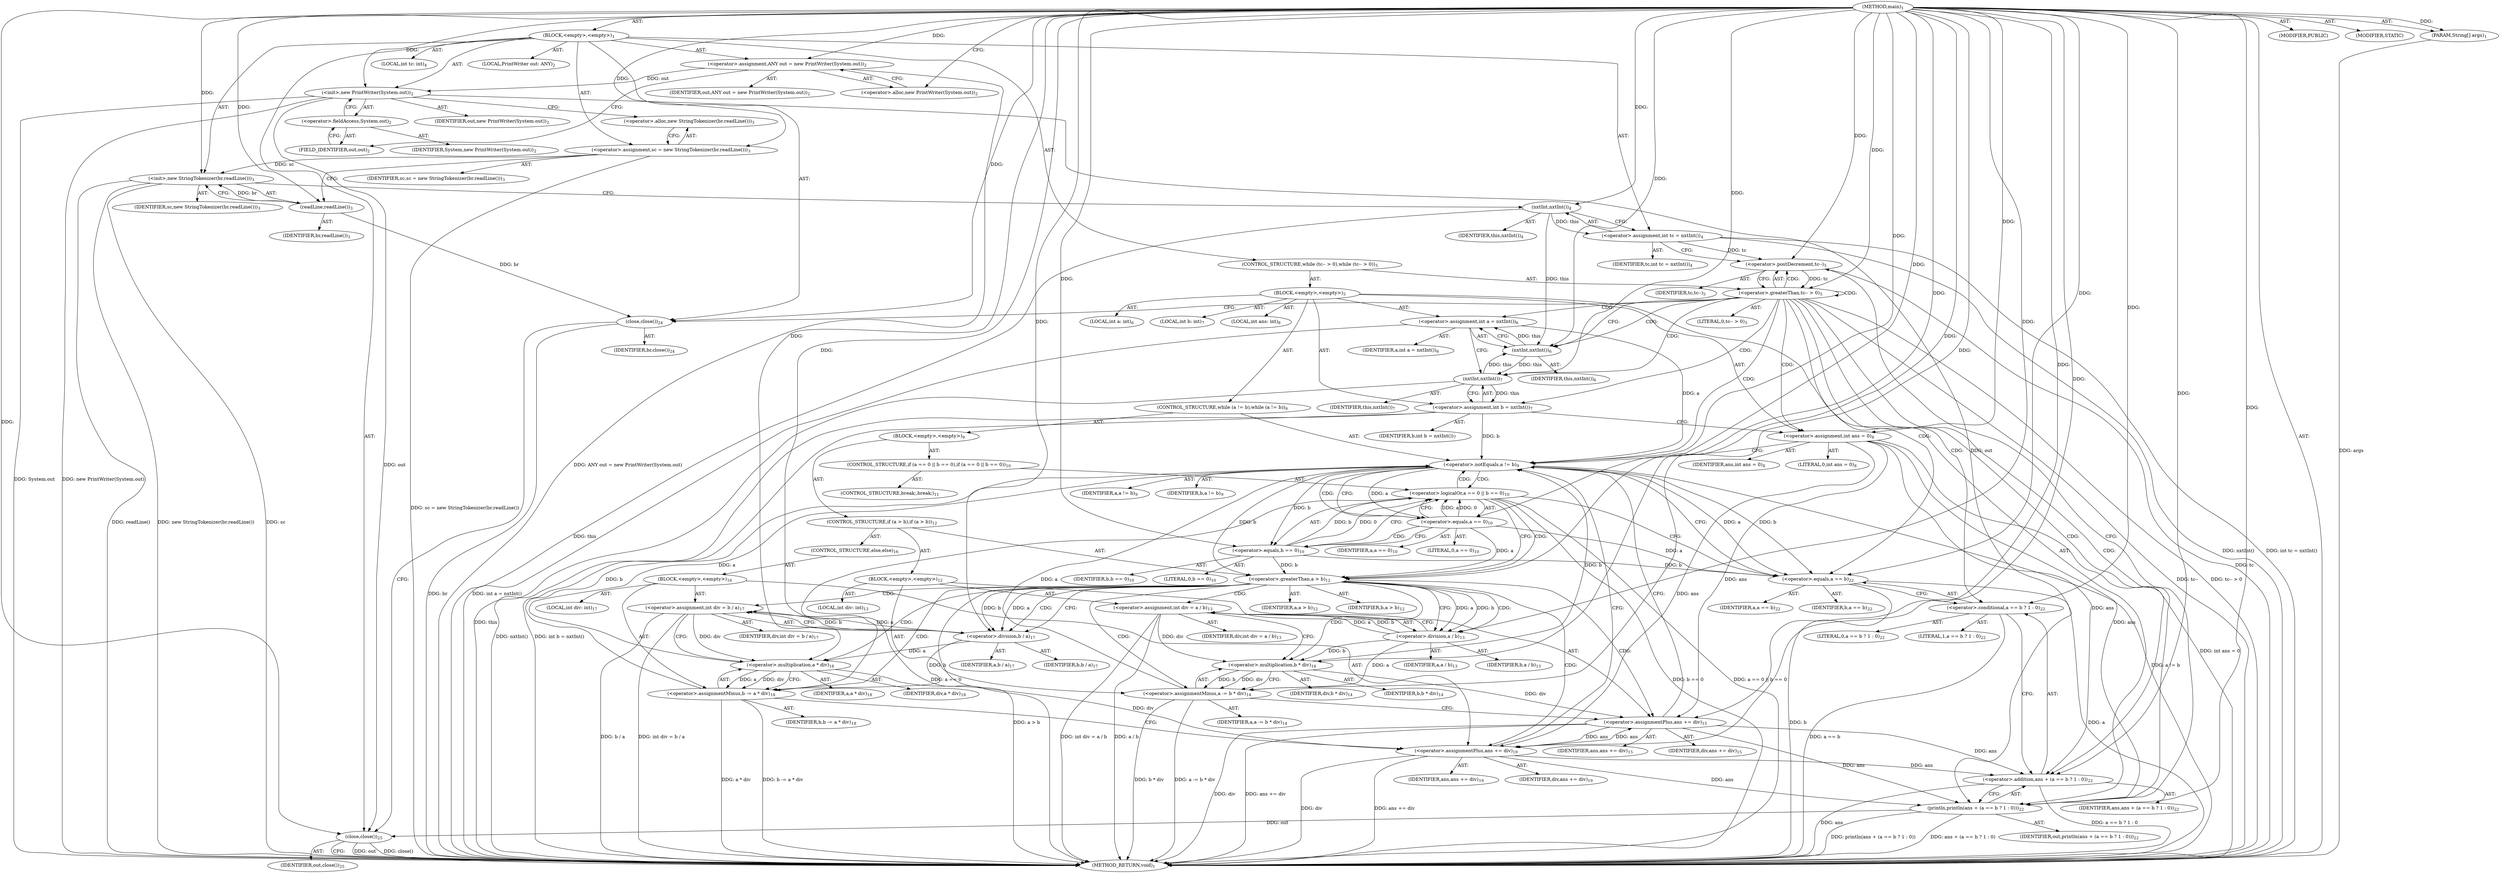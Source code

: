 digraph "main" {  
"19" [label = <(METHOD,main)<SUB>1</SUB>> ]
"20" [label = <(PARAM,String[] args)<SUB>1</SUB>> ]
"21" [label = <(BLOCK,&lt;empty&gt;,&lt;empty&gt;)<SUB>1</SUB>> ]
"4" [label = <(LOCAL,PrintWriter out: ANY)<SUB>2</SUB>> ]
"22" [label = <(&lt;operator&gt;.assignment,ANY out = new PrintWriter(System.out))<SUB>2</SUB>> ]
"23" [label = <(IDENTIFIER,out,ANY out = new PrintWriter(System.out))<SUB>2</SUB>> ]
"24" [label = <(&lt;operator&gt;.alloc,new PrintWriter(System.out))<SUB>2</SUB>> ]
"25" [label = <(&lt;init&gt;,new PrintWriter(System.out))<SUB>2</SUB>> ]
"3" [label = <(IDENTIFIER,out,new PrintWriter(System.out))<SUB>2</SUB>> ]
"26" [label = <(&lt;operator&gt;.fieldAccess,System.out)<SUB>2</SUB>> ]
"27" [label = <(IDENTIFIER,System,new PrintWriter(System.out))<SUB>2</SUB>> ]
"28" [label = <(FIELD_IDENTIFIER,out,out)<SUB>2</SUB>> ]
"29" [label = <(&lt;operator&gt;.assignment,sc = new StringTokenizer(br.readLine()))<SUB>3</SUB>> ]
"30" [label = <(IDENTIFIER,sc,sc = new StringTokenizer(br.readLine()))<SUB>3</SUB>> ]
"31" [label = <(&lt;operator&gt;.alloc,new StringTokenizer(br.readLine()))<SUB>3</SUB>> ]
"32" [label = <(&lt;init&gt;,new StringTokenizer(br.readLine()))<SUB>3</SUB>> ]
"33" [label = <(IDENTIFIER,sc,new StringTokenizer(br.readLine()))<SUB>3</SUB>> ]
"34" [label = <(readLine,readLine())<SUB>3</SUB>> ]
"35" [label = <(IDENTIFIER,br,readLine())<SUB>3</SUB>> ]
"36" [label = <(LOCAL,int tc: int)<SUB>4</SUB>> ]
"37" [label = <(&lt;operator&gt;.assignment,int tc = nxtInt())<SUB>4</SUB>> ]
"38" [label = <(IDENTIFIER,tc,int tc = nxtInt())<SUB>4</SUB>> ]
"39" [label = <(nxtInt,nxtInt())<SUB>4</SUB>> ]
"40" [label = <(IDENTIFIER,this,nxtInt())<SUB>4</SUB>> ]
"41" [label = <(CONTROL_STRUCTURE,while (tc-- &gt; 0),while (tc-- &gt; 0))<SUB>5</SUB>> ]
"42" [label = <(&lt;operator&gt;.greaterThan,tc-- &gt; 0)<SUB>5</SUB>> ]
"43" [label = <(&lt;operator&gt;.postDecrement,tc--)<SUB>5</SUB>> ]
"44" [label = <(IDENTIFIER,tc,tc--)<SUB>5</SUB>> ]
"45" [label = <(LITERAL,0,tc-- &gt; 0)<SUB>5</SUB>> ]
"46" [label = <(BLOCK,&lt;empty&gt;,&lt;empty&gt;)<SUB>5</SUB>> ]
"47" [label = <(LOCAL,int a: int)<SUB>6</SUB>> ]
"48" [label = <(&lt;operator&gt;.assignment,int a = nxtInt())<SUB>6</SUB>> ]
"49" [label = <(IDENTIFIER,a,int a = nxtInt())<SUB>6</SUB>> ]
"50" [label = <(nxtInt,nxtInt())<SUB>6</SUB>> ]
"51" [label = <(IDENTIFIER,this,nxtInt())<SUB>6</SUB>> ]
"52" [label = <(LOCAL,int b: int)<SUB>7</SUB>> ]
"53" [label = <(&lt;operator&gt;.assignment,int b = nxtInt())<SUB>7</SUB>> ]
"54" [label = <(IDENTIFIER,b,int b = nxtInt())<SUB>7</SUB>> ]
"55" [label = <(nxtInt,nxtInt())<SUB>7</SUB>> ]
"56" [label = <(IDENTIFIER,this,nxtInt())<SUB>7</SUB>> ]
"57" [label = <(LOCAL,int ans: int)<SUB>8</SUB>> ]
"58" [label = <(&lt;operator&gt;.assignment,int ans = 0)<SUB>8</SUB>> ]
"59" [label = <(IDENTIFIER,ans,int ans = 0)<SUB>8</SUB>> ]
"60" [label = <(LITERAL,0,int ans = 0)<SUB>8</SUB>> ]
"61" [label = <(CONTROL_STRUCTURE,while (a != b),while (a != b))<SUB>9</SUB>> ]
"62" [label = <(&lt;operator&gt;.notEquals,a != b)<SUB>9</SUB>> ]
"63" [label = <(IDENTIFIER,a,a != b)<SUB>9</SUB>> ]
"64" [label = <(IDENTIFIER,b,a != b)<SUB>9</SUB>> ]
"65" [label = <(BLOCK,&lt;empty&gt;,&lt;empty&gt;)<SUB>9</SUB>> ]
"66" [label = <(CONTROL_STRUCTURE,if (a == 0 || b == 0),if (a == 0 || b == 0))<SUB>10</SUB>> ]
"67" [label = <(&lt;operator&gt;.logicalOr,a == 0 || b == 0)<SUB>10</SUB>> ]
"68" [label = <(&lt;operator&gt;.equals,a == 0)<SUB>10</SUB>> ]
"69" [label = <(IDENTIFIER,a,a == 0)<SUB>10</SUB>> ]
"70" [label = <(LITERAL,0,a == 0)<SUB>10</SUB>> ]
"71" [label = <(&lt;operator&gt;.equals,b == 0)<SUB>10</SUB>> ]
"72" [label = <(IDENTIFIER,b,b == 0)<SUB>10</SUB>> ]
"73" [label = <(LITERAL,0,b == 0)<SUB>10</SUB>> ]
"74" [label = <(CONTROL_STRUCTURE,break;,break;)<SUB>11</SUB>> ]
"75" [label = <(CONTROL_STRUCTURE,if (a &gt; b),if (a &gt; b))<SUB>12</SUB>> ]
"76" [label = <(&lt;operator&gt;.greaterThan,a &gt; b)<SUB>12</SUB>> ]
"77" [label = <(IDENTIFIER,a,a &gt; b)<SUB>12</SUB>> ]
"78" [label = <(IDENTIFIER,b,a &gt; b)<SUB>12</SUB>> ]
"79" [label = <(BLOCK,&lt;empty&gt;,&lt;empty&gt;)<SUB>12</SUB>> ]
"80" [label = <(LOCAL,int div: int)<SUB>13</SUB>> ]
"81" [label = <(&lt;operator&gt;.assignment,int div = a / b)<SUB>13</SUB>> ]
"82" [label = <(IDENTIFIER,div,int div = a / b)<SUB>13</SUB>> ]
"83" [label = <(&lt;operator&gt;.division,a / b)<SUB>13</SUB>> ]
"84" [label = <(IDENTIFIER,a,a / b)<SUB>13</SUB>> ]
"85" [label = <(IDENTIFIER,b,a / b)<SUB>13</SUB>> ]
"86" [label = <(&lt;operator&gt;.assignmentMinus,a -= b * div)<SUB>14</SUB>> ]
"87" [label = <(IDENTIFIER,a,a -= b * div)<SUB>14</SUB>> ]
"88" [label = <(&lt;operator&gt;.multiplication,b * div)<SUB>14</SUB>> ]
"89" [label = <(IDENTIFIER,b,b * div)<SUB>14</SUB>> ]
"90" [label = <(IDENTIFIER,div,b * div)<SUB>14</SUB>> ]
"91" [label = <(&lt;operator&gt;.assignmentPlus,ans += div)<SUB>15</SUB>> ]
"92" [label = <(IDENTIFIER,ans,ans += div)<SUB>15</SUB>> ]
"93" [label = <(IDENTIFIER,div,ans += div)<SUB>15</SUB>> ]
"94" [label = <(CONTROL_STRUCTURE,else,else)<SUB>16</SUB>> ]
"95" [label = <(BLOCK,&lt;empty&gt;,&lt;empty&gt;)<SUB>16</SUB>> ]
"96" [label = <(LOCAL,int div: int)<SUB>17</SUB>> ]
"97" [label = <(&lt;operator&gt;.assignment,int div = b / a)<SUB>17</SUB>> ]
"98" [label = <(IDENTIFIER,div,int div = b / a)<SUB>17</SUB>> ]
"99" [label = <(&lt;operator&gt;.division,b / a)<SUB>17</SUB>> ]
"100" [label = <(IDENTIFIER,b,b / a)<SUB>17</SUB>> ]
"101" [label = <(IDENTIFIER,a,b / a)<SUB>17</SUB>> ]
"102" [label = <(&lt;operator&gt;.assignmentMinus,b -= a * div)<SUB>18</SUB>> ]
"103" [label = <(IDENTIFIER,b,b -= a * div)<SUB>18</SUB>> ]
"104" [label = <(&lt;operator&gt;.multiplication,a * div)<SUB>18</SUB>> ]
"105" [label = <(IDENTIFIER,a,a * div)<SUB>18</SUB>> ]
"106" [label = <(IDENTIFIER,div,a * div)<SUB>18</SUB>> ]
"107" [label = <(&lt;operator&gt;.assignmentPlus,ans += div)<SUB>19</SUB>> ]
"108" [label = <(IDENTIFIER,ans,ans += div)<SUB>19</SUB>> ]
"109" [label = <(IDENTIFIER,div,ans += div)<SUB>19</SUB>> ]
"110" [label = <(println,println(ans + (a == b ? 1 : 0)))<SUB>22</SUB>> ]
"111" [label = <(IDENTIFIER,out,println(ans + (a == b ? 1 : 0)))<SUB>22</SUB>> ]
"112" [label = <(&lt;operator&gt;.addition,ans + (a == b ? 1 : 0))<SUB>22</SUB>> ]
"113" [label = <(IDENTIFIER,ans,ans + (a == b ? 1 : 0))<SUB>22</SUB>> ]
"114" [label = <(&lt;operator&gt;.conditional,a == b ? 1 : 0)<SUB>22</SUB>> ]
"115" [label = <(&lt;operator&gt;.equals,a == b)<SUB>22</SUB>> ]
"116" [label = <(IDENTIFIER,a,a == b)<SUB>22</SUB>> ]
"117" [label = <(IDENTIFIER,b,a == b)<SUB>22</SUB>> ]
"118" [label = <(LITERAL,1,a == b ? 1 : 0)<SUB>22</SUB>> ]
"119" [label = <(LITERAL,0,a == b ? 1 : 0)<SUB>22</SUB>> ]
"120" [label = <(close,close())<SUB>24</SUB>> ]
"121" [label = <(IDENTIFIER,br,close())<SUB>24</SUB>> ]
"122" [label = <(close,close())<SUB>25</SUB>> ]
"123" [label = <(IDENTIFIER,out,close())<SUB>25</SUB>> ]
"124" [label = <(MODIFIER,PUBLIC)> ]
"125" [label = <(MODIFIER,STATIC)> ]
"126" [label = <(METHOD_RETURN,void)<SUB>1</SUB>> ]
  "19" -> "20"  [ label = "AST: "] 
  "19" -> "21"  [ label = "AST: "] 
  "19" -> "124"  [ label = "AST: "] 
  "19" -> "125"  [ label = "AST: "] 
  "19" -> "126"  [ label = "AST: "] 
  "21" -> "4"  [ label = "AST: "] 
  "21" -> "22"  [ label = "AST: "] 
  "21" -> "25"  [ label = "AST: "] 
  "21" -> "29"  [ label = "AST: "] 
  "21" -> "32"  [ label = "AST: "] 
  "21" -> "36"  [ label = "AST: "] 
  "21" -> "37"  [ label = "AST: "] 
  "21" -> "41"  [ label = "AST: "] 
  "21" -> "120"  [ label = "AST: "] 
  "21" -> "122"  [ label = "AST: "] 
  "22" -> "23"  [ label = "AST: "] 
  "22" -> "24"  [ label = "AST: "] 
  "25" -> "3"  [ label = "AST: "] 
  "25" -> "26"  [ label = "AST: "] 
  "26" -> "27"  [ label = "AST: "] 
  "26" -> "28"  [ label = "AST: "] 
  "29" -> "30"  [ label = "AST: "] 
  "29" -> "31"  [ label = "AST: "] 
  "32" -> "33"  [ label = "AST: "] 
  "32" -> "34"  [ label = "AST: "] 
  "34" -> "35"  [ label = "AST: "] 
  "37" -> "38"  [ label = "AST: "] 
  "37" -> "39"  [ label = "AST: "] 
  "39" -> "40"  [ label = "AST: "] 
  "41" -> "42"  [ label = "AST: "] 
  "41" -> "46"  [ label = "AST: "] 
  "42" -> "43"  [ label = "AST: "] 
  "42" -> "45"  [ label = "AST: "] 
  "43" -> "44"  [ label = "AST: "] 
  "46" -> "47"  [ label = "AST: "] 
  "46" -> "48"  [ label = "AST: "] 
  "46" -> "52"  [ label = "AST: "] 
  "46" -> "53"  [ label = "AST: "] 
  "46" -> "57"  [ label = "AST: "] 
  "46" -> "58"  [ label = "AST: "] 
  "46" -> "61"  [ label = "AST: "] 
  "46" -> "110"  [ label = "AST: "] 
  "48" -> "49"  [ label = "AST: "] 
  "48" -> "50"  [ label = "AST: "] 
  "50" -> "51"  [ label = "AST: "] 
  "53" -> "54"  [ label = "AST: "] 
  "53" -> "55"  [ label = "AST: "] 
  "55" -> "56"  [ label = "AST: "] 
  "58" -> "59"  [ label = "AST: "] 
  "58" -> "60"  [ label = "AST: "] 
  "61" -> "62"  [ label = "AST: "] 
  "61" -> "65"  [ label = "AST: "] 
  "62" -> "63"  [ label = "AST: "] 
  "62" -> "64"  [ label = "AST: "] 
  "65" -> "66"  [ label = "AST: "] 
  "65" -> "75"  [ label = "AST: "] 
  "66" -> "67"  [ label = "AST: "] 
  "66" -> "74"  [ label = "AST: "] 
  "67" -> "68"  [ label = "AST: "] 
  "67" -> "71"  [ label = "AST: "] 
  "68" -> "69"  [ label = "AST: "] 
  "68" -> "70"  [ label = "AST: "] 
  "71" -> "72"  [ label = "AST: "] 
  "71" -> "73"  [ label = "AST: "] 
  "75" -> "76"  [ label = "AST: "] 
  "75" -> "79"  [ label = "AST: "] 
  "75" -> "94"  [ label = "AST: "] 
  "76" -> "77"  [ label = "AST: "] 
  "76" -> "78"  [ label = "AST: "] 
  "79" -> "80"  [ label = "AST: "] 
  "79" -> "81"  [ label = "AST: "] 
  "79" -> "86"  [ label = "AST: "] 
  "79" -> "91"  [ label = "AST: "] 
  "81" -> "82"  [ label = "AST: "] 
  "81" -> "83"  [ label = "AST: "] 
  "83" -> "84"  [ label = "AST: "] 
  "83" -> "85"  [ label = "AST: "] 
  "86" -> "87"  [ label = "AST: "] 
  "86" -> "88"  [ label = "AST: "] 
  "88" -> "89"  [ label = "AST: "] 
  "88" -> "90"  [ label = "AST: "] 
  "91" -> "92"  [ label = "AST: "] 
  "91" -> "93"  [ label = "AST: "] 
  "94" -> "95"  [ label = "AST: "] 
  "95" -> "96"  [ label = "AST: "] 
  "95" -> "97"  [ label = "AST: "] 
  "95" -> "102"  [ label = "AST: "] 
  "95" -> "107"  [ label = "AST: "] 
  "97" -> "98"  [ label = "AST: "] 
  "97" -> "99"  [ label = "AST: "] 
  "99" -> "100"  [ label = "AST: "] 
  "99" -> "101"  [ label = "AST: "] 
  "102" -> "103"  [ label = "AST: "] 
  "102" -> "104"  [ label = "AST: "] 
  "104" -> "105"  [ label = "AST: "] 
  "104" -> "106"  [ label = "AST: "] 
  "107" -> "108"  [ label = "AST: "] 
  "107" -> "109"  [ label = "AST: "] 
  "110" -> "111"  [ label = "AST: "] 
  "110" -> "112"  [ label = "AST: "] 
  "112" -> "113"  [ label = "AST: "] 
  "112" -> "114"  [ label = "AST: "] 
  "114" -> "115"  [ label = "AST: "] 
  "114" -> "118"  [ label = "AST: "] 
  "114" -> "119"  [ label = "AST: "] 
  "115" -> "116"  [ label = "AST: "] 
  "115" -> "117"  [ label = "AST: "] 
  "120" -> "121"  [ label = "AST: "] 
  "122" -> "123"  [ label = "AST: "] 
  "22" -> "28"  [ label = "CFG: "] 
  "25" -> "31"  [ label = "CFG: "] 
  "29" -> "34"  [ label = "CFG: "] 
  "32" -> "39"  [ label = "CFG: "] 
  "37" -> "43"  [ label = "CFG: "] 
  "120" -> "122"  [ label = "CFG: "] 
  "122" -> "126"  [ label = "CFG: "] 
  "24" -> "22"  [ label = "CFG: "] 
  "26" -> "25"  [ label = "CFG: "] 
  "31" -> "29"  [ label = "CFG: "] 
  "34" -> "32"  [ label = "CFG: "] 
  "39" -> "37"  [ label = "CFG: "] 
  "42" -> "50"  [ label = "CFG: "] 
  "42" -> "120"  [ label = "CFG: "] 
  "28" -> "26"  [ label = "CFG: "] 
  "43" -> "42"  [ label = "CFG: "] 
  "48" -> "55"  [ label = "CFG: "] 
  "53" -> "58"  [ label = "CFG: "] 
  "58" -> "62"  [ label = "CFG: "] 
  "110" -> "43"  [ label = "CFG: "] 
  "50" -> "48"  [ label = "CFG: "] 
  "55" -> "53"  [ label = "CFG: "] 
  "62" -> "68"  [ label = "CFG: "] 
  "62" -> "115"  [ label = "CFG: "] 
  "112" -> "110"  [ label = "CFG: "] 
  "114" -> "112"  [ label = "CFG: "] 
  "67" -> "115"  [ label = "CFG: "] 
  "67" -> "76"  [ label = "CFG: "] 
  "76" -> "83"  [ label = "CFG: "] 
  "76" -> "99"  [ label = "CFG: "] 
  "115" -> "114"  [ label = "CFG: "] 
  "68" -> "67"  [ label = "CFG: "] 
  "68" -> "71"  [ label = "CFG: "] 
  "71" -> "67"  [ label = "CFG: "] 
  "81" -> "88"  [ label = "CFG: "] 
  "86" -> "91"  [ label = "CFG: "] 
  "91" -> "62"  [ label = "CFG: "] 
  "83" -> "81"  [ label = "CFG: "] 
  "88" -> "86"  [ label = "CFG: "] 
  "97" -> "104"  [ label = "CFG: "] 
  "102" -> "107"  [ label = "CFG: "] 
  "107" -> "62"  [ label = "CFG: "] 
  "99" -> "97"  [ label = "CFG: "] 
  "104" -> "102"  [ label = "CFG: "] 
  "19" -> "24"  [ label = "CFG: "] 
  "20" -> "126"  [ label = "DDG: args"] 
  "22" -> "126"  [ label = "DDG: ANY out = new PrintWriter(System.out)"] 
  "25" -> "126"  [ label = "DDG: System.out"] 
  "25" -> "126"  [ label = "DDG: new PrintWriter(System.out)"] 
  "29" -> "126"  [ label = "DDG: sc = new StringTokenizer(br.readLine())"] 
  "32" -> "126"  [ label = "DDG: sc"] 
  "32" -> "126"  [ label = "DDG: readLine()"] 
  "32" -> "126"  [ label = "DDG: new StringTokenizer(br.readLine())"] 
  "39" -> "126"  [ label = "DDG: this"] 
  "37" -> "126"  [ label = "DDG: nxtInt()"] 
  "37" -> "126"  [ label = "DDG: int tc = nxtInt()"] 
  "43" -> "126"  [ label = "DDG: tc"] 
  "42" -> "126"  [ label = "DDG: tc--"] 
  "42" -> "126"  [ label = "DDG: tc-- &gt; 0"] 
  "120" -> "126"  [ label = "DDG: br"] 
  "122" -> "126"  [ label = "DDG: out"] 
  "122" -> "126"  [ label = "DDG: close()"] 
  "48" -> "126"  [ label = "DDG: int a = nxtInt()"] 
  "55" -> "126"  [ label = "DDG: this"] 
  "53" -> "126"  [ label = "DDG: nxtInt()"] 
  "53" -> "126"  [ label = "DDG: int b = nxtInt()"] 
  "58" -> "126"  [ label = "DDG: int ans = 0"] 
  "62" -> "126"  [ label = "DDG: a != b"] 
  "67" -> "126"  [ label = "DDG: a == 0"] 
  "67" -> "126"  [ label = "DDG: b == 0"] 
  "67" -> "126"  [ label = "DDG: a == 0 || b == 0"] 
  "76" -> "126"  [ label = "DDG: a &gt; b"] 
  "97" -> "126"  [ label = "DDG: b / a"] 
  "97" -> "126"  [ label = "DDG: int div = b / a"] 
  "102" -> "126"  [ label = "DDG: a * div"] 
  "102" -> "126"  [ label = "DDG: b -= a * div"] 
  "107" -> "126"  [ label = "DDG: div"] 
  "107" -> "126"  [ label = "DDG: ans += div"] 
  "81" -> "126"  [ label = "DDG: a / b"] 
  "81" -> "126"  [ label = "DDG: int div = a / b"] 
  "86" -> "126"  [ label = "DDG: b * div"] 
  "86" -> "126"  [ label = "DDG: a -= b * div"] 
  "91" -> "126"  [ label = "DDG: div"] 
  "91" -> "126"  [ label = "DDG: ans += div"] 
  "112" -> "126"  [ label = "DDG: ans"] 
  "115" -> "126"  [ label = "DDG: a"] 
  "115" -> "126"  [ label = "DDG: b"] 
  "114" -> "126"  [ label = "DDG: a == b"] 
  "112" -> "126"  [ label = "DDG: a == b ? 1 : 0"] 
  "110" -> "126"  [ label = "DDG: ans + (a == b ? 1 : 0)"] 
  "110" -> "126"  [ label = "DDG: println(ans + (a == b ? 1 : 0))"] 
  "19" -> "20"  [ label = "DDG: "] 
  "19" -> "22"  [ label = "DDG: "] 
  "19" -> "29"  [ label = "DDG: "] 
  "39" -> "37"  [ label = "DDG: this"] 
  "22" -> "25"  [ label = "DDG: out"] 
  "19" -> "25"  [ label = "DDG: "] 
  "29" -> "32"  [ label = "DDG: sc"] 
  "19" -> "32"  [ label = "DDG: "] 
  "34" -> "32"  [ label = "DDG: br"] 
  "34" -> "120"  [ label = "DDG: br"] 
  "19" -> "120"  [ label = "DDG: "] 
  "25" -> "122"  [ label = "DDG: out"] 
  "110" -> "122"  [ label = "DDG: out"] 
  "19" -> "122"  [ label = "DDG: "] 
  "19" -> "34"  [ label = "DDG: "] 
  "19" -> "39"  [ label = "DDG: "] 
  "43" -> "42"  [ label = "DDG: tc"] 
  "19" -> "42"  [ label = "DDG: "] 
  "50" -> "48"  [ label = "DDG: this"] 
  "55" -> "53"  [ label = "DDG: this"] 
  "19" -> "58"  [ label = "DDG: "] 
  "37" -> "43"  [ label = "DDG: tc"] 
  "19" -> "43"  [ label = "DDG: "] 
  "25" -> "110"  [ label = "DDG: out"] 
  "19" -> "110"  [ label = "DDG: "] 
  "58" -> "110"  [ label = "DDG: ans"] 
  "107" -> "110"  [ label = "DDG: ans"] 
  "91" -> "110"  [ label = "DDG: ans"] 
  "39" -> "50"  [ label = "DDG: this"] 
  "55" -> "50"  [ label = "DDG: this"] 
  "19" -> "50"  [ label = "DDG: "] 
  "50" -> "55"  [ label = "DDG: this"] 
  "19" -> "55"  [ label = "DDG: "] 
  "48" -> "62"  [ label = "DDG: a"] 
  "104" -> "62"  [ label = "DDG: a"] 
  "86" -> "62"  [ label = "DDG: a"] 
  "19" -> "62"  [ label = "DDG: "] 
  "53" -> "62"  [ label = "DDG: b"] 
  "102" -> "62"  [ label = "DDG: b"] 
  "88" -> "62"  [ label = "DDG: b"] 
  "58" -> "112"  [ label = "DDG: ans"] 
  "107" -> "112"  [ label = "DDG: ans"] 
  "91" -> "112"  [ label = "DDG: ans"] 
  "19" -> "112"  [ label = "DDG: "] 
  "19" -> "114"  [ label = "DDG: "] 
  "68" -> "67"  [ label = "DDG: a"] 
  "68" -> "67"  [ label = "DDG: 0"] 
  "71" -> "67"  [ label = "DDG: b"] 
  "71" -> "67"  [ label = "DDG: 0"] 
  "68" -> "76"  [ label = "DDG: a"] 
  "19" -> "76"  [ label = "DDG: "] 
  "62" -> "76"  [ label = "DDG: b"] 
  "71" -> "76"  [ label = "DDG: b"] 
  "83" -> "81"  [ label = "DDG: a"] 
  "83" -> "81"  [ label = "DDG: b"] 
  "88" -> "86"  [ label = "DDG: b"] 
  "88" -> "86"  [ label = "DDG: div"] 
  "88" -> "91"  [ label = "DDG: div"] 
  "19" -> "91"  [ label = "DDG: "] 
  "62" -> "115"  [ label = "DDG: a"] 
  "68" -> "115"  [ label = "DDG: a"] 
  "19" -> "115"  [ label = "DDG: "] 
  "62" -> "115"  [ label = "DDG: b"] 
  "71" -> "115"  [ label = "DDG: b"] 
  "62" -> "68"  [ label = "DDG: a"] 
  "19" -> "68"  [ label = "DDG: "] 
  "62" -> "71"  [ label = "DDG: b"] 
  "19" -> "71"  [ label = "DDG: "] 
  "83" -> "86"  [ label = "DDG: a"] 
  "19" -> "86"  [ label = "DDG: "] 
  "58" -> "91"  [ label = "DDG: ans"] 
  "107" -> "91"  [ label = "DDG: ans"] 
  "99" -> "97"  [ label = "DDG: b"] 
  "99" -> "97"  [ label = "DDG: a"] 
  "104" -> "102"  [ label = "DDG: a"] 
  "104" -> "102"  [ label = "DDG: div"] 
  "104" -> "107"  [ label = "DDG: div"] 
  "19" -> "107"  [ label = "DDG: "] 
  "76" -> "83"  [ label = "DDG: a"] 
  "19" -> "83"  [ label = "DDG: "] 
  "76" -> "83"  [ label = "DDG: b"] 
  "83" -> "88"  [ label = "DDG: b"] 
  "19" -> "88"  [ label = "DDG: "] 
  "81" -> "88"  [ label = "DDG: div"] 
  "99" -> "102"  [ label = "DDG: b"] 
  "19" -> "102"  [ label = "DDG: "] 
  "58" -> "107"  [ label = "DDG: ans"] 
  "91" -> "107"  [ label = "DDG: ans"] 
  "76" -> "99"  [ label = "DDG: b"] 
  "19" -> "99"  [ label = "DDG: "] 
  "76" -> "99"  [ label = "DDG: a"] 
  "99" -> "104"  [ label = "DDG: a"] 
  "19" -> "104"  [ label = "DDG: "] 
  "97" -> "104"  [ label = "DDG: div"] 
  "42" -> "48"  [ label = "CDG: "] 
  "42" -> "115"  [ label = "CDG: "] 
  "42" -> "42"  [ label = "CDG: "] 
  "42" -> "114"  [ label = "CDG: "] 
  "42" -> "50"  [ label = "CDG: "] 
  "42" -> "112"  [ label = "CDG: "] 
  "42" -> "43"  [ label = "CDG: "] 
  "42" -> "58"  [ label = "CDG: "] 
  "42" -> "53"  [ label = "CDG: "] 
  "42" -> "110"  [ label = "CDG: "] 
  "42" -> "55"  [ label = "CDG: "] 
  "42" -> "62"  [ label = "CDG: "] 
  "62" -> "68"  [ label = "CDG: "] 
  "62" -> "67"  [ label = "CDG: "] 
  "67" -> "76"  [ label = "CDG: "] 
  "67" -> "62"  [ label = "CDG: "] 
  "76" -> "107"  [ label = "CDG: "] 
  "76" -> "99"  [ label = "CDG: "] 
  "76" -> "81"  [ label = "CDG: "] 
  "76" -> "102"  [ label = "CDG: "] 
  "76" -> "104"  [ label = "CDG: "] 
  "76" -> "97"  [ label = "CDG: "] 
  "76" -> "91"  [ label = "CDG: "] 
  "76" -> "83"  [ label = "CDG: "] 
  "76" -> "88"  [ label = "CDG: "] 
  "76" -> "86"  [ label = "CDG: "] 
  "68" -> "71"  [ label = "CDG: "] 
}
